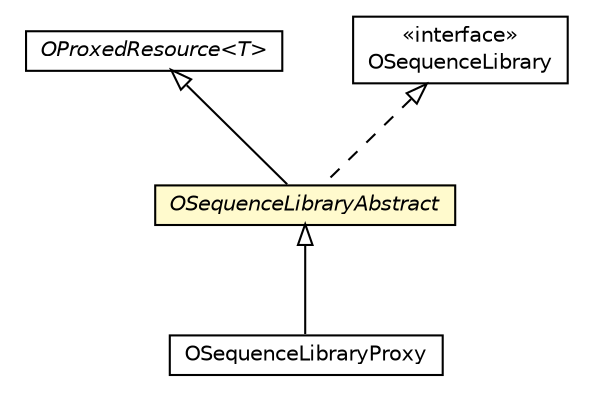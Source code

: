 #!/usr/local/bin/dot
#
# Class diagram 
# Generated by UMLGraph version R5_6-24-gf6e263 (http://www.umlgraph.org/)
#

digraph G {
	edge [fontname="Helvetica",fontsize=10,labelfontname="Helvetica",labelfontsize=10];
	node [fontname="Helvetica",fontsize=10,shape=plaintext];
	nodesep=0.25;
	ranksep=0.5;
	// com.orientechnologies.orient.core.db.record.OProxedResource<T>
	c6712930 [label=<<table title="com.orientechnologies.orient.core.db.record.OProxedResource" border="0" cellborder="1" cellspacing="0" cellpadding="2" port="p" href="../../db/record/OProxedResource.html">
		<tr><td><table border="0" cellspacing="0" cellpadding="1">
<tr><td align="center" balign="center"><font face="Helvetica-Oblique"> OProxedResource&lt;T&gt; </font></td></tr>
		</table></td></tr>
		</table>>, URL="../../db/record/OProxedResource.html", fontname="Helvetica", fontcolor="black", fontsize=10.0];
	// com.orientechnologies.orient.core.metadata.sequence.OSequenceLibraryAbstract
	c6713055 [label=<<table title="com.orientechnologies.orient.core.metadata.sequence.OSequenceLibraryAbstract" border="0" cellborder="1" cellspacing="0" cellpadding="2" port="p" bgcolor="lemonChiffon" href="./OSequenceLibraryAbstract.html">
		<tr><td><table border="0" cellspacing="0" cellpadding="1">
<tr><td align="center" balign="center"><font face="Helvetica-Oblique"> OSequenceLibraryAbstract </font></td></tr>
		</table></td></tr>
		</table>>, URL="./OSequenceLibraryAbstract.html", fontname="Helvetica", fontcolor="black", fontsize=10.0];
	// com.orientechnologies.orient.core.metadata.sequence.OSequenceLibraryProxy
	c6713056 [label=<<table title="com.orientechnologies.orient.core.metadata.sequence.OSequenceLibraryProxy" border="0" cellborder="1" cellspacing="0" cellpadding="2" port="p" href="./OSequenceLibraryProxy.html">
		<tr><td><table border="0" cellspacing="0" cellpadding="1">
<tr><td align="center" balign="center"> OSequenceLibraryProxy </td></tr>
		</table></td></tr>
		</table>>, URL="./OSequenceLibraryProxy.html", fontname="Helvetica", fontcolor="black", fontsize=10.0];
	// com.orientechnologies.orient.core.metadata.sequence.OSequenceLibrary
	c6713058 [label=<<table title="com.orientechnologies.orient.core.metadata.sequence.OSequenceLibrary" border="0" cellborder="1" cellspacing="0" cellpadding="2" port="p" href="./OSequenceLibrary.html">
		<tr><td><table border="0" cellspacing="0" cellpadding="1">
<tr><td align="center" balign="center"> &#171;interface&#187; </td></tr>
<tr><td align="center" balign="center"> OSequenceLibrary </td></tr>
		</table></td></tr>
		</table>>, URL="./OSequenceLibrary.html", fontname="Helvetica", fontcolor="black", fontsize=10.0];
	//com.orientechnologies.orient.core.metadata.sequence.OSequenceLibraryAbstract extends com.orientechnologies.orient.core.db.record.OProxedResource<com.orientechnologies.orient.core.metadata.sequence.OSequenceLibraryImpl>
	c6712930:p -> c6713055:p [dir=back,arrowtail=empty];
	//com.orientechnologies.orient.core.metadata.sequence.OSequenceLibraryAbstract implements com.orientechnologies.orient.core.metadata.sequence.OSequenceLibrary
	c6713058:p -> c6713055:p [dir=back,arrowtail=empty,style=dashed];
	//com.orientechnologies.orient.core.metadata.sequence.OSequenceLibraryProxy extends com.orientechnologies.orient.core.metadata.sequence.OSequenceLibraryAbstract
	c6713055:p -> c6713056:p [dir=back,arrowtail=empty];
}

